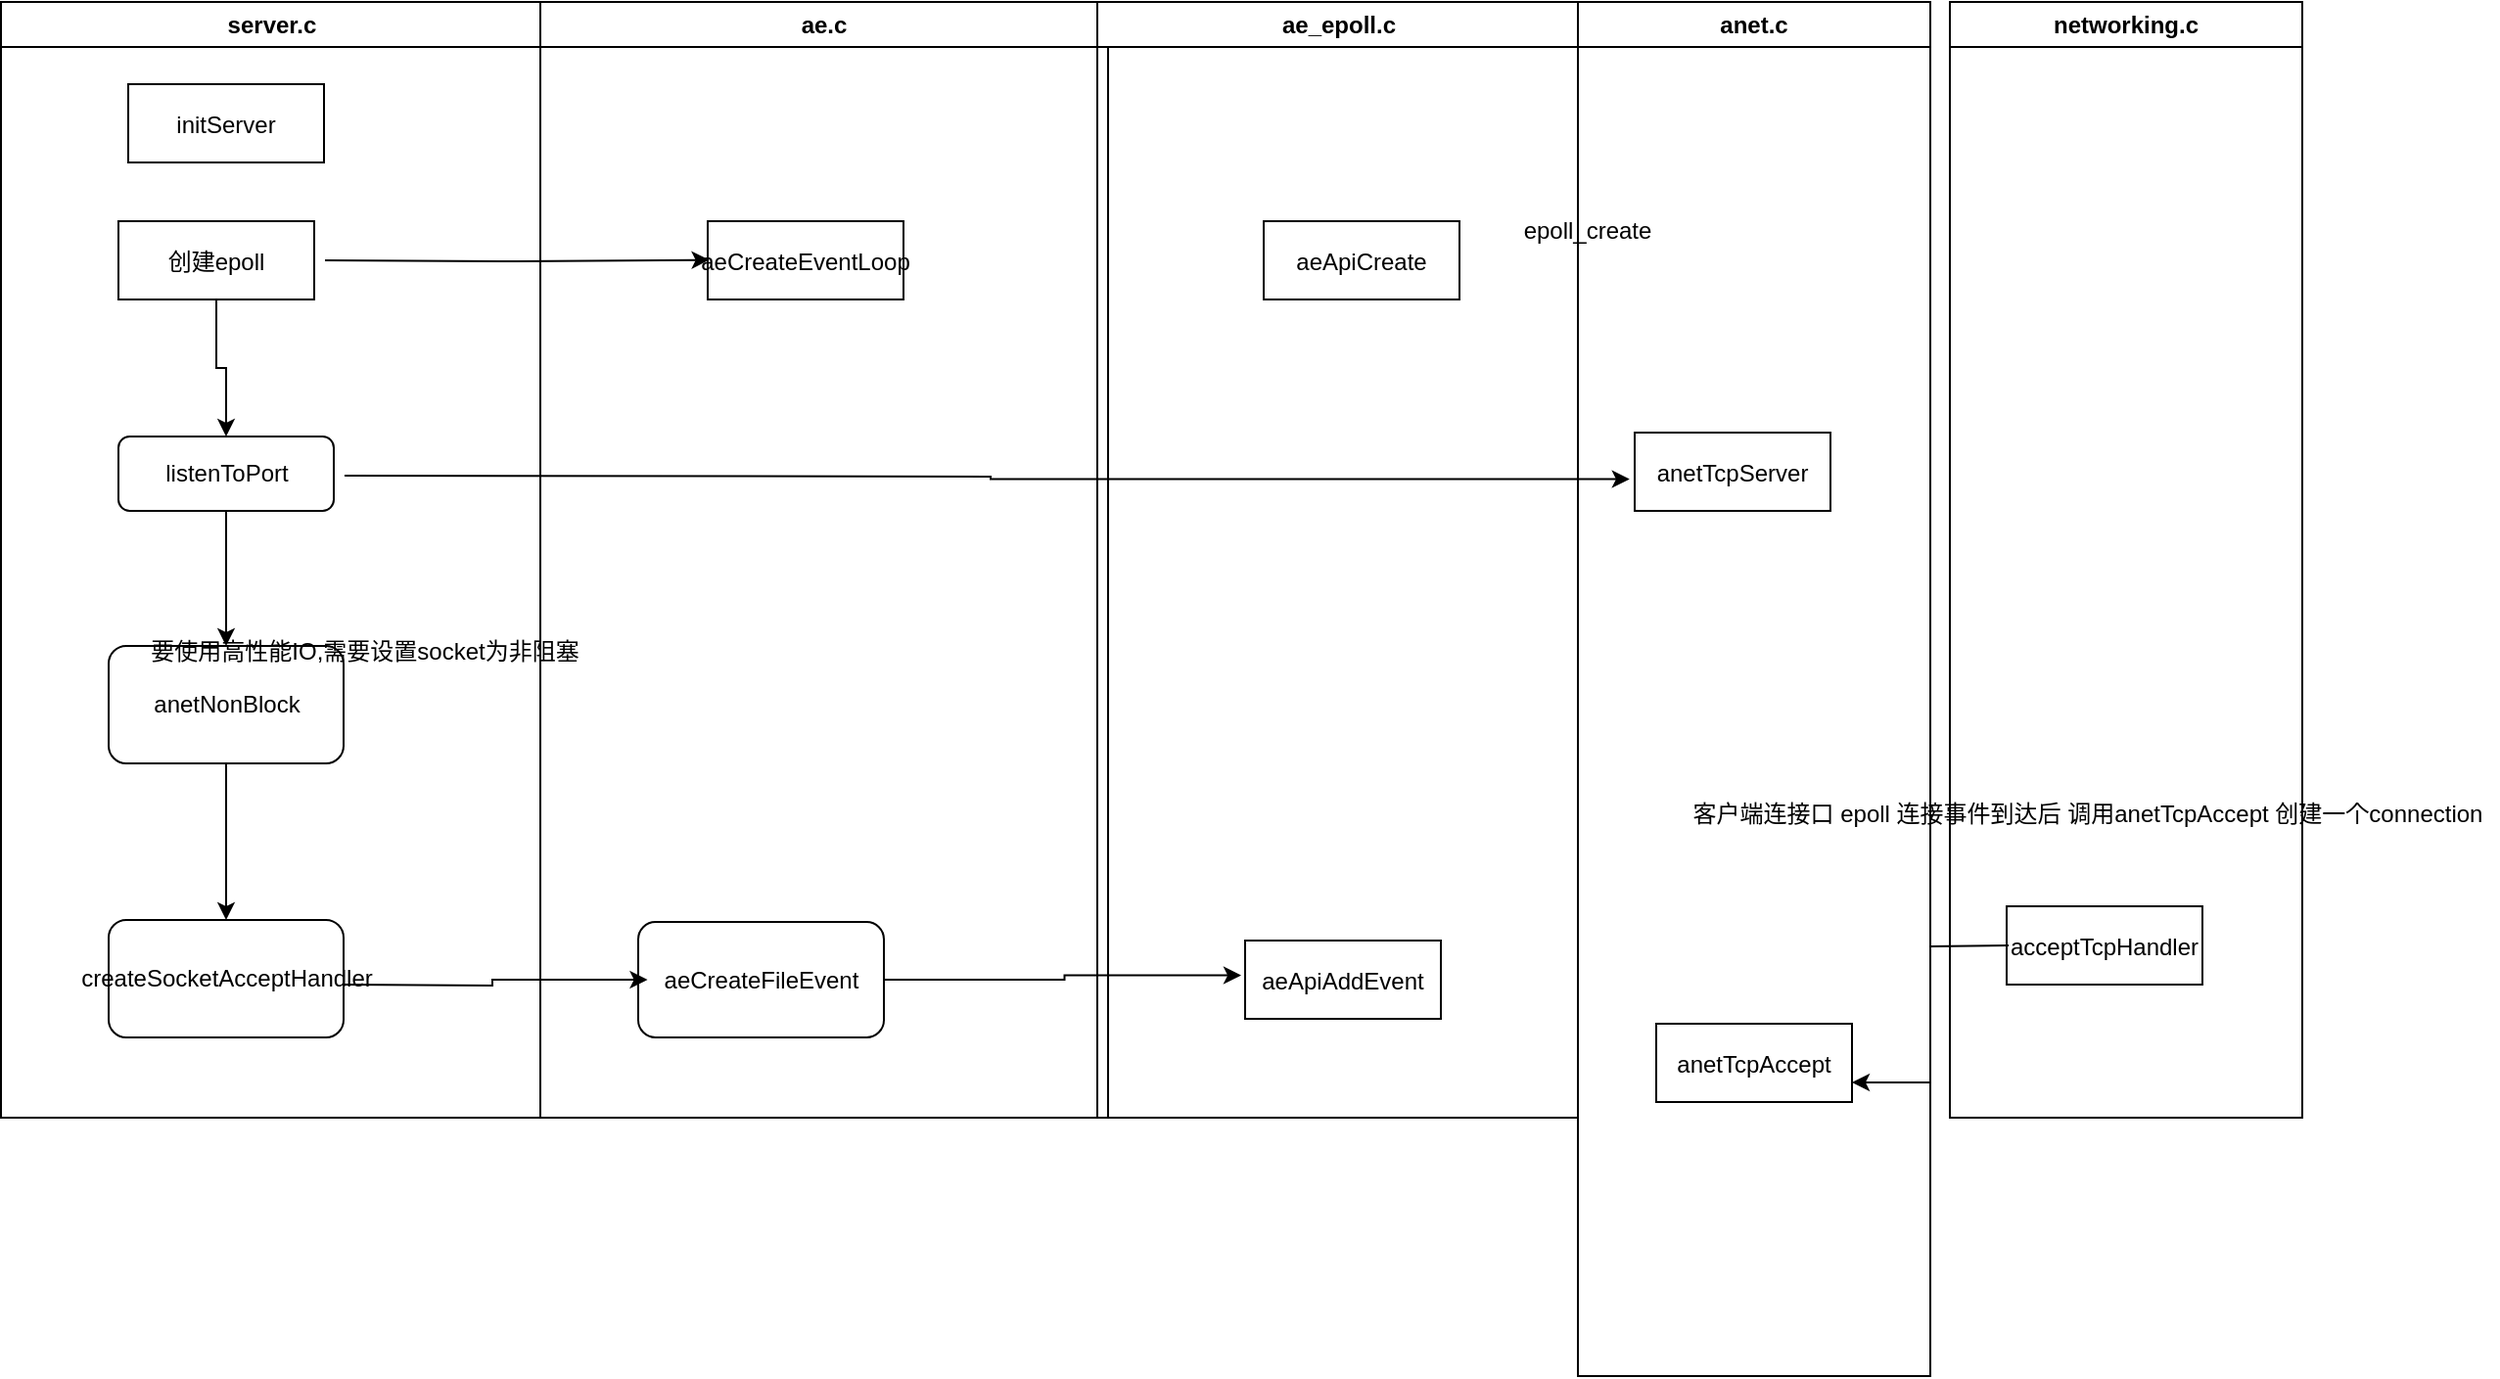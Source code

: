 <mxfile version="17.2.4" type="github">
  <diagram name="Page-1" id="e7e014a7-5840-1c2e-5031-d8a46d1fe8dd">
    <mxGraphModel dx="1038" dy="579" grid="1" gridSize="10" guides="1" tooltips="1" connect="1" arrows="1" fold="1" page="1" pageScale="1" pageWidth="1169" pageHeight="826" background="none" math="0" shadow="0">
      <root>
        <mxCell id="0" />
        <mxCell id="1" parent="0" />
        <mxCell id="2" value="server.c" style="swimlane;whiteSpace=wrap" parent="1" vertex="1">
          <mxGeometry x="164.5" y="128" width="275.5" height="570" as="geometry" />
        </mxCell>
        <mxCell id="7" value="initServer" style="" parent="2" vertex="1">
          <mxGeometry x="65" y="42" width="100" height="40" as="geometry" />
        </mxCell>
        <mxCell id="Kj-B0rT455j1Jg6UjBG5-108" value="" style="edgeStyle=orthogonalEdgeStyle;rounded=0;orthogonalLoop=1;jettySize=auto;html=1;" edge="1" parent="2" source="Kj-B0rT455j1Jg6UjBG5-95" target="Kj-B0rT455j1Jg6UjBG5-107">
          <mxGeometry relative="1" as="geometry" />
        </mxCell>
        <mxCell id="Kj-B0rT455j1Jg6UjBG5-95" value="创建epoll" style="" vertex="1" parent="2">
          <mxGeometry x="60" y="112" width="100" height="40" as="geometry" />
        </mxCell>
        <mxCell id="Kj-B0rT455j1Jg6UjBG5-110" value="" style="edgeStyle=orthogonalEdgeStyle;rounded=0;orthogonalLoop=1;jettySize=auto;html=1;" edge="1" parent="2" source="Kj-B0rT455j1Jg6UjBG5-107" target="Kj-B0rT455j1Jg6UjBG5-109">
          <mxGeometry relative="1" as="geometry" />
        </mxCell>
        <mxCell id="Kj-B0rT455j1Jg6UjBG5-107" value="listenToPort" style="rounded=1;whiteSpace=wrap;html=1;" vertex="1" parent="2">
          <mxGeometry x="60" y="222" width="110" height="38" as="geometry" />
        </mxCell>
        <mxCell id="Kj-B0rT455j1Jg6UjBG5-119" value="" style="edgeStyle=orthogonalEdgeStyle;rounded=0;orthogonalLoop=1;jettySize=auto;html=1;" edge="1" parent="2" source="Kj-B0rT455j1Jg6UjBG5-109" target="Kj-B0rT455j1Jg6UjBG5-118">
          <mxGeometry relative="1" as="geometry" />
        </mxCell>
        <mxCell id="Kj-B0rT455j1Jg6UjBG5-109" value="anetNonBlock" style="rounded=1;whiteSpace=wrap;html=1;" vertex="1" parent="2">
          <mxGeometry x="55" y="329" width="120" height="60" as="geometry" />
        </mxCell>
        <mxCell id="Kj-B0rT455j1Jg6UjBG5-118" value="createSocketAcceptHandler" style="rounded=1;whiteSpace=wrap;html=1;" vertex="1" parent="2">
          <mxGeometry x="55" y="469" width="120" height="60" as="geometry" />
        </mxCell>
        <mxCell id="3" value="ae.c" style="swimlane;whiteSpace=wrap" parent="1" vertex="1">
          <mxGeometry x="440" y="128" width="290" height="570" as="geometry" />
        </mxCell>
        <mxCell id="Kj-B0rT455j1Jg6UjBG5-96" value="aeCreateEventLoop" style="" vertex="1" parent="3">
          <mxGeometry x="85.5" y="112" width="100" height="40" as="geometry" />
        </mxCell>
        <mxCell id="Kj-B0rT455j1Jg6UjBG5-120" value="aeCreateFileEvent" style="rounded=1;whiteSpace=wrap;html=1;" vertex="1" parent="3">
          <mxGeometry x="50" y="470" width="125.5" height="59" as="geometry" />
        </mxCell>
        <mxCell id="4" value="ae_epoll.c" style="swimlane;whiteSpace=wrap" parent="1" vertex="1">
          <mxGeometry x="724.5" y="128" width="245.5" height="570" as="geometry" />
        </mxCell>
        <mxCell id="Kj-B0rT455j1Jg6UjBG5-97" value="aeApiCreate" style="" vertex="1" parent="4">
          <mxGeometry x="85" y="112" width="100" height="40" as="geometry" />
        </mxCell>
        <mxCell id="Kj-B0rT455j1Jg6UjBG5-98" value="epoll_create" style="text;html=1;strokeColor=none;fillColor=none;align=center;verticalAlign=middle;whiteSpace=wrap;rounded=0;" vertex="1" parent="4">
          <mxGeometry x="220.5" y="102" width="60" height="30" as="geometry" />
        </mxCell>
        <mxCell id="Kj-B0rT455j1Jg6UjBG5-132" value="aeApiAddEvent" style="" vertex="1" parent="4">
          <mxGeometry x="75.5" y="479.5" width="100" height="40" as="geometry" />
        </mxCell>
        <mxCell id="Kj-B0rT455j1Jg6UjBG5-101" style="edgeStyle=orthogonalEdgeStyle;rounded=0;orthogonalLoop=1;jettySize=auto;html=1;entryX=0.008;entryY=0.495;entryDx=0;entryDy=0;entryPerimeter=0;" edge="1" parent="1" target="Kj-B0rT455j1Jg6UjBG5-96">
          <mxGeometry relative="1" as="geometry">
            <mxPoint x="330" y="260" as="sourcePoint" />
          </mxGeometry>
        </mxCell>
        <mxCell id="Kj-B0rT455j1Jg6UjBG5-111" value="anet.c" style="swimlane;whiteSpace=wrap" vertex="1" parent="1">
          <mxGeometry x="970" y="128" width="180" height="702" as="geometry" />
        </mxCell>
        <mxCell id="Kj-B0rT455j1Jg6UjBG5-112" value="anetTcpServer" style="" vertex="1" parent="Kj-B0rT455j1Jg6UjBG5-111">
          <mxGeometry x="29" y="220" width="100" height="40" as="geometry" />
        </mxCell>
        <mxCell id="Kj-B0rT455j1Jg6UjBG5-137" value="anetTcpAccept" style="" vertex="1" parent="Kj-B0rT455j1Jg6UjBG5-111">
          <mxGeometry x="40" y="522" width="100" height="40" as="geometry" />
        </mxCell>
        <mxCell id="Kj-B0rT455j1Jg6UjBG5-116" style="edgeStyle=orthogonalEdgeStyle;rounded=0;orthogonalLoop=1;jettySize=auto;html=1;entryX=-0.026;entryY=0.595;entryDx=0;entryDy=0;entryPerimeter=0;" edge="1" parent="1" target="Kj-B0rT455j1Jg6UjBG5-112">
          <mxGeometry relative="1" as="geometry">
            <mxPoint x="340" y="370" as="sourcePoint" />
          </mxGeometry>
        </mxCell>
        <mxCell id="Kj-B0rT455j1Jg6UjBG5-117" value="要使用高性能IO,需要设置socket为非阻塞" style="text;html=1;align=center;verticalAlign=middle;resizable=0;points=[];autosize=1;strokeColor=none;fillColor=none;" vertex="1" parent="1">
          <mxGeometry x="235" y="450" width="230" height="20" as="geometry" />
        </mxCell>
        <mxCell id="Kj-B0rT455j1Jg6UjBG5-122" style="edgeStyle=orthogonalEdgeStyle;rounded=0;orthogonalLoop=1;jettySize=auto;html=1;entryX=0.038;entryY=0.5;entryDx=0;entryDy=0;entryPerimeter=0;" edge="1" parent="1" target="Kj-B0rT455j1Jg6UjBG5-120">
          <mxGeometry relative="1" as="geometry">
            <mxPoint x="340" y="630" as="sourcePoint" />
          </mxGeometry>
        </mxCell>
        <mxCell id="Kj-B0rT455j1Jg6UjBG5-133" style="edgeStyle=orthogonalEdgeStyle;rounded=0;orthogonalLoop=1;jettySize=auto;html=1;entryX=-0.02;entryY=0.445;entryDx=0;entryDy=0;entryPerimeter=0;" edge="1" parent="1" source="Kj-B0rT455j1Jg6UjBG5-120" target="Kj-B0rT455j1Jg6UjBG5-132">
          <mxGeometry relative="1" as="geometry" />
        </mxCell>
        <mxCell id="Kj-B0rT455j1Jg6UjBG5-134" value="networking.c" style="swimlane;whiteSpace=wrap" vertex="1" parent="1">
          <mxGeometry x="1160" y="128" width="180" height="570" as="geometry" />
        </mxCell>
        <mxCell id="Kj-B0rT455j1Jg6UjBG5-135" value="acceptTcpHandler" style="" vertex="1" parent="Kj-B0rT455j1Jg6UjBG5-134">
          <mxGeometry x="29" y="462" width="100" height="40" as="geometry" />
        </mxCell>
        <mxCell id="Kj-B0rT455j1Jg6UjBG5-139" style="edgeStyle=orthogonalEdgeStyle;rounded=0;orthogonalLoop=1;jettySize=auto;html=1;entryX=1;entryY=0.75;entryDx=0;entryDy=0;entryPerimeter=0;" edge="1" parent="1" target="Kj-B0rT455j1Jg6UjBG5-137">
          <mxGeometry relative="1" as="geometry">
            <mxPoint x="1190" y="610" as="sourcePoint" />
          </mxGeometry>
        </mxCell>
        <mxCell id="Kj-B0rT455j1Jg6UjBG5-140" value="客户端连接口 epoll 连接事件到达后 调用anetTcpAccept 创建一个connection&lt;br&gt;&amp;nbsp;" style="text;html=1;align=center;verticalAlign=middle;resizable=0;points=[];autosize=1;strokeColor=none;fillColor=none;" vertex="1" parent="1">
          <mxGeometry x="1020" y="535" width="420" height="30" as="geometry" />
        </mxCell>
      </root>
    </mxGraphModel>
  </diagram>
</mxfile>
